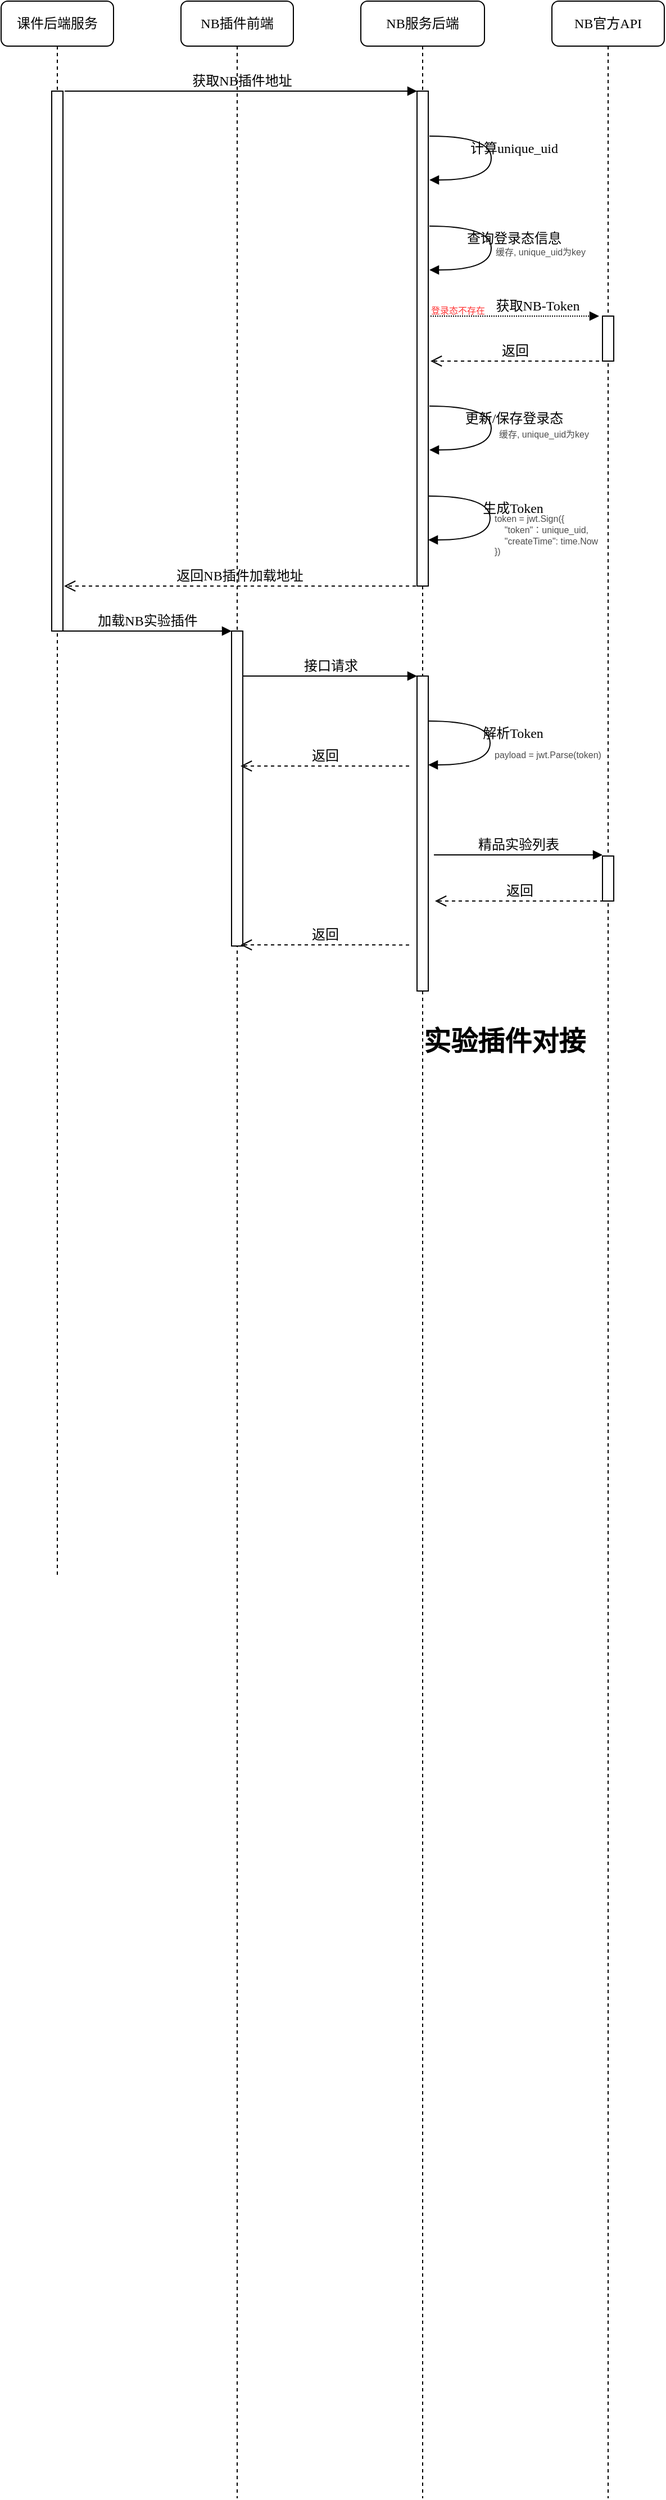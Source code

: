 <mxfile version="24.7.7">
  <diagram name="第 1 页" id="R11ki24l0IiZ1_yi1Dwo">
    <mxGraphModel dx="500" dy="295" grid="1" gridSize="10" guides="1" tooltips="1" connect="1" arrows="1" fold="1" page="1" pageScale="1" pageWidth="827" pageHeight="1169" math="0" shadow="0">
      <root>
        <mxCell id="0" />
        <mxCell id="1" parent="0" />
        <mxCell id="tGxa9McU4CZV0gH0aVvl-40" value="课件后端服务" style="shape=umlLifeline;perimeter=lifelinePerimeter;whiteSpace=wrap;html=1;container=1;collapsible=0;recursiveResize=0;outlineConnect=0;rounded=1;shadow=0;comic=0;labelBackgroundColor=none;strokeWidth=1;fontFamily=Verdana;fontSize=12;align=center;" vertex="1" parent="1">
          <mxGeometry x="400" y="80" width="100" height="1400" as="geometry" />
        </mxCell>
        <mxCell id="tGxa9McU4CZV0gH0aVvl-41" value="" style="html=1;points=[];perimeter=orthogonalPerimeter;rounded=0;shadow=0;comic=0;labelBackgroundColor=none;strokeWidth=1;fontFamily=Verdana;fontSize=12;align=center;" vertex="1" parent="tGxa9McU4CZV0gH0aVvl-40">
          <mxGeometry x="45" y="80" width="10" height="480" as="geometry" />
        </mxCell>
        <mxCell id="tGxa9McU4CZV0gH0aVvl-43" value="NB插件前端" style="shape=umlLifeline;perimeter=lifelinePerimeter;whiteSpace=wrap;html=1;container=1;collapsible=0;recursiveResize=0;outlineConnect=0;rounded=1;shadow=0;comic=0;labelBackgroundColor=none;strokeWidth=1;fontFamily=Verdana;fontSize=12;align=center;" vertex="1" parent="1">
          <mxGeometry x="560" y="80" width="100" height="2220" as="geometry" />
        </mxCell>
        <mxCell id="tGxa9McU4CZV0gH0aVvl-122" value="" style="html=1;points=[];perimeter=orthogonalPerimeter;rounded=0;shadow=0;comic=0;labelBackgroundColor=none;strokeWidth=1;fontFamily=Verdana;fontSize=12;align=center;" vertex="1" parent="tGxa9McU4CZV0gH0aVvl-43">
          <mxGeometry x="45" y="560" width="10" height="280" as="geometry" />
        </mxCell>
        <mxCell id="tGxa9McU4CZV0gH0aVvl-52" value="NB服务后端" style="shape=umlLifeline;perimeter=lifelinePerimeter;whiteSpace=wrap;html=1;container=1;collapsible=0;recursiveResize=0;outlineConnect=0;rounded=1;shadow=0;comic=0;labelBackgroundColor=none;strokeWidth=1;fontFamily=Verdana;fontSize=12;align=center;" vertex="1" parent="1">
          <mxGeometry x="720" y="80" width="110" height="2220" as="geometry" />
        </mxCell>
        <mxCell id="tGxa9McU4CZV0gH0aVvl-53" value="" style="html=1;points=[];perimeter=orthogonalPerimeter;rounded=0;shadow=0;comic=0;labelBackgroundColor=none;strokeWidth=1;fontFamily=Verdana;fontSize=12;align=center;" vertex="1" parent="tGxa9McU4CZV0gH0aVvl-52">
          <mxGeometry x="50" y="80" width="10" height="440" as="geometry" />
        </mxCell>
        <mxCell id="tGxa9McU4CZV0gH0aVvl-54" value="" style="html=1;points=[];perimeter=orthogonalPerimeter;rounded=0;shadow=0;comic=0;labelBackgroundColor=none;strokeWidth=1;fontFamily=Verdana;fontSize=12;align=center;" vertex="1" parent="tGxa9McU4CZV0gH0aVvl-52">
          <mxGeometry x="50" y="600" width="10" height="280" as="geometry" />
        </mxCell>
        <mxCell id="tGxa9McU4CZV0gH0aVvl-117" value="登录态不存在" style="text;html=1;align=center;verticalAlign=middle;whiteSpace=wrap;rounded=0;fontSize=8;fontColor=#FF3333;" vertex="1" parent="tGxa9McU4CZV0gH0aVvl-52">
          <mxGeometry x="60" y="270" width="53" height="10" as="geometry" />
        </mxCell>
        <mxCell id="tGxa9McU4CZV0gH0aVvl-58" value="NB官方API" style="shape=umlLifeline;perimeter=lifelinePerimeter;whiteSpace=wrap;html=1;container=1;collapsible=0;recursiveResize=0;outlineConnect=0;rounded=1;shadow=0;comic=0;labelBackgroundColor=none;strokeWidth=1;fontFamily=Verdana;fontSize=12;align=center;" vertex="1" parent="1">
          <mxGeometry x="890" y="80" width="100" height="2220" as="geometry" />
        </mxCell>
        <mxCell id="tGxa9McU4CZV0gH0aVvl-59" value="" style="html=1;points=[];perimeter=orthogonalPerimeter;rounded=0;shadow=0;comic=0;labelBackgroundColor=none;strokeWidth=1;fontFamily=Verdana;fontSize=12;align=center;" vertex="1" parent="tGxa9McU4CZV0gH0aVvl-58">
          <mxGeometry x="45" y="280" width="10" height="40" as="geometry" />
        </mxCell>
        <mxCell id="tGxa9McU4CZV0gH0aVvl-61" value="精品实验列表" style="html=1;verticalAlign=bottom;endArrow=block;entryX=0;entryY=0;labelBackgroundColor=none;fontFamily=Verdana;fontSize=12;edgeStyle=elbowEdgeStyle;elbow=vertical;" edge="1" parent="tGxa9McU4CZV0gH0aVvl-58">
          <mxGeometry relative="1" as="geometry">
            <mxPoint x="-105" y="759" as="sourcePoint" />
            <mxPoint x="45" y="759" as="targetPoint" />
          </mxGeometry>
        </mxCell>
        <mxCell id="tGxa9McU4CZV0gH0aVvl-62" value="返回" style="html=1;verticalAlign=bottom;endArrow=open;dashed=1;endSize=8;labelBackgroundColor=none;fontFamily=Verdana;fontSize=12;edgeStyle=elbowEdgeStyle;elbow=vertical;" edge="1" parent="tGxa9McU4CZV0gH0aVvl-58">
          <mxGeometry x="-0.003" relative="1" as="geometry">
            <mxPoint x="-104" y="800" as="targetPoint" />
            <Array as="points" />
            <mxPoint x="46" y="800" as="sourcePoint" />
            <mxPoint as="offset" />
          </mxGeometry>
        </mxCell>
        <mxCell id="tGxa9McU4CZV0gH0aVvl-63" value="" style="html=1;points=[];perimeter=orthogonalPerimeter;rounded=0;shadow=0;comic=0;labelBackgroundColor=none;strokeWidth=1;fontFamily=Verdana;fontSize=12;align=center;" vertex="1" parent="tGxa9McU4CZV0gH0aVvl-58">
          <mxGeometry x="45" y="760" width="10" height="40" as="geometry" />
        </mxCell>
        <mxCell id="tGxa9McU4CZV0gH0aVvl-120" value="缓存, unique_uid为key" style="text;html=1;align=center;verticalAlign=middle;whiteSpace=wrap;rounded=0;fontSize=8;fontColor=#4D4D4D;" vertex="1" parent="tGxa9McU4CZV0gH0aVvl-58">
          <mxGeometry x="-50" y="380" width="86" height="10" as="geometry" />
        </mxCell>
        <mxCell id="tGxa9McU4CZV0gH0aVvl-67" value="计算unique_uid" style="html=1;verticalAlign=bottom;endArrow=block;labelBackgroundColor=none;fontFamily=Verdana;fontSize=12;elbow=vertical;edgeStyle=orthogonalEdgeStyle;curved=1;exitX=1.038;exitY=0.345;exitPerimeter=0;entryX=1.027;entryY=0.831;entryDx=0;entryDy=0;entryPerimeter=0;" edge="1" parent="1">
          <mxGeometry x="0.007" y="20" relative="1" as="geometry">
            <mxPoint x="781" y="200" as="sourcePoint" />
            <mxPoint x="781" y="239" as="targetPoint" />
            <Array as="points">
              <mxPoint x="836" y="200" />
              <mxPoint x="836" y="239" />
            </Array>
            <mxPoint as="offset" />
          </mxGeometry>
        </mxCell>
        <mxCell id="tGxa9McU4CZV0gH0aVvl-68" value="获取NB-Token" style="html=1;verticalAlign=bottom;endArrow=block;labelBackgroundColor=none;fontFamily=Verdana;fontSize=12;edgeStyle=elbowEdgeStyle;elbow=vertical;dashed=1;dashPattern=1 1;" edge="1" parent="1">
          <mxGeometry x="0.267" relative="1" as="geometry">
            <mxPoint x="782" y="360" as="sourcePoint" />
            <Array as="points">
              <mxPoint x="837" y="360" />
              <mxPoint x="847" y="420" />
              <mxPoint x="887" y="430" />
              <mxPoint x="867" y="390" />
              <mxPoint x="787" y="280" />
            </Array>
            <mxPoint x="932" y="360" as="targetPoint" />
            <mxPoint as="offset" />
          </mxGeometry>
        </mxCell>
        <mxCell id="tGxa9McU4CZV0gH0aVvl-69" value="返回" style="html=1;verticalAlign=bottom;endArrow=open;dashed=1;endSize=8;labelBackgroundColor=none;fontFamily=Verdana;fontSize=12;edgeStyle=elbowEdgeStyle;elbow=vertical;" edge="1" parent="1">
          <mxGeometry x="0.003" relative="1" as="geometry">
            <mxPoint x="782" y="400.0" as="targetPoint" />
            <Array as="points" />
            <mxPoint x="932" y="400.0" as="sourcePoint" />
            <mxPoint as="offset" />
          </mxGeometry>
        </mxCell>
        <mxCell id="tGxa9McU4CZV0gH0aVvl-70" value="更新/保存登录态" style="html=1;verticalAlign=bottom;endArrow=block;labelBackgroundColor=none;fontFamily=Verdana;fontSize=12;elbow=vertical;edgeStyle=orthogonalEdgeStyle;curved=1;exitX=1.038;exitY=0.345;exitPerimeter=0;entryX=1.027;entryY=0.831;entryDx=0;entryDy=0;entryPerimeter=0;" edge="1" parent="1">
          <mxGeometry x="0.007" y="20" relative="1" as="geometry">
            <mxPoint x="781" y="440" as="sourcePoint" />
            <mxPoint x="781" y="479" as="targetPoint" />
            <Array as="points">
              <mxPoint x="836" y="440" />
              <mxPoint x="836" y="479" />
            </Array>
            <mxPoint as="offset" />
          </mxGeometry>
        </mxCell>
        <mxCell id="tGxa9McU4CZV0gH0aVvl-71" value="返回NB插件加载地址" style="html=1;verticalAlign=bottom;endArrow=open;dashed=1;endSize=8;labelBackgroundColor=none;fontFamily=Verdana;fontSize=12;edgeStyle=elbowEdgeStyle;elbow=vertical;" edge="1" parent="1">
          <mxGeometry x="0.003" relative="1" as="geometry">
            <mxPoint x="456" y="600" as="targetPoint" />
            <Array as="points" />
            <mxPoint x="769" y="600" as="sourcePoint" />
            <mxPoint as="offset" />
          </mxGeometry>
        </mxCell>
        <mxCell id="tGxa9McU4CZV0gH0aVvl-75" value="返回" style="html=1;verticalAlign=bottom;endArrow=open;dashed=1;endSize=8;labelBackgroundColor=none;fontFamily=Verdana;fontSize=12;edgeStyle=elbowEdgeStyle;elbow=vertical;" edge="1" parent="1">
          <mxGeometry x="-0.003" relative="1" as="geometry">
            <mxPoint x="613" y="760" as="targetPoint" />
            <Array as="points" />
            <mxPoint x="763" y="760" as="sourcePoint" />
            <mxPoint as="offset" />
          </mxGeometry>
        </mxCell>
        <mxCell id="tGxa9McU4CZV0gH0aVvl-76" value="接口请求" style="html=1;verticalAlign=bottom;endArrow=block;entryX=0;entryY=0;labelBackgroundColor=none;fontFamily=Verdana;fontSize=12;edgeStyle=elbowEdgeStyle;elbow=vertical;" edge="1" parent="1">
          <mxGeometry relative="1" as="geometry">
            <mxPoint x="615" y="680" as="sourcePoint" />
            <mxPoint x="770" y="680" as="targetPoint" />
          </mxGeometry>
        </mxCell>
        <mxCell id="tGxa9McU4CZV0gH0aVvl-77" value="返回" style="html=1;verticalAlign=bottom;endArrow=open;dashed=1;endSize=8;labelBackgroundColor=none;fontFamily=Verdana;fontSize=12;edgeStyle=elbowEdgeStyle;elbow=vertical;" edge="1" parent="1">
          <mxGeometry x="-0.003" relative="1" as="geometry">
            <mxPoint x="613" y="919.07" as="targetPoint" />
            <Array as="points" />
            <mxPoint x="763" y="919.07" as="sourcePoint" />
            <mxPoint as="offset" />
          </mxGeometry>
        </mxCell>
        <mxCell id="tGxa9McU4CZV0gH0aVvl-112" value="实验插件对接" style="text;html=1;align=center;verticalAlign=middle;whiteSpace=wrap;rounded=0;fontSize=24;fontStyle=1" vertex="1" parent="1">
          <mxGeometry x="771" y="990" width="154" height="30" as="geometry" />
        </mxCell>
        <mxCell id="tGxa9McU4CZV0gH0aVvl-44" value="获取NB插件地址" style="html=1;verticalAlign=bottom;endArrow=block;labelBackgroundColor=none;fontFamily=Verdana;fontSize=12;edgeStyle=elbowEdgeStyle;elbow=vertical;" edge="1" parent="1">
          <mxGeometry x="0.002" relative="1" as="geometry">
            <mxPoint x="456.5" y="160" as="sourcePoint" />
            <mxPoint x="770" y="160" as="targetPoint" />
            <mxPoint as="offset" />
          </mxGeometry>
        </mxCell>
        <mxCell id="tGxa9McU4CZV0gH0aVvl-116" value="查询登录态信息" style="html=1;verticalAlign=bottom;endArrow=block;labelBackgroundColor=none;fontFamily=Verdana;fontSize=12;elbow=vertical;edgeStyle=orthogonalEdgeStyle;curved=1;exitX=1.038;exitY=0.345;exitPerimeter=0;entryX=1.027;entryY=0.831;entryDx=0;entryDy=0;entryPerimeter=0;" edge="1" parent="1">
          <mxGeometry x="0.007" y="20" relative="1" as="geometry">
            <mxPoint x="781" y="280" as="sourcePoint" />
            <mxPoint x="781" y="319" as="targetPoint" />
            <Array as="points">
              <mxPoint x="836" y="280" />
              <mxPoint x="836" y="319" />
            </Array>
            <mxPoint as="offset" />
          </mxGeometry>
        </mxCell>
        <mxCell id="tGxa9McU4CZV0gH0aVvl-118" value="生成Token" style="html=1;verticalAlign=bottom;endArrow=block;labelBackgroundColor=none;fontFamily=Verdana;fontSize=12;elbow=vertical;edgeStyle=orthogonalEdgeStyle;curved=1;exitX=1.038;exitY=0.345;exitPerimeter=0;entryX=1.027;entryY=0.831;entryDx=0;entryDy=0;entryPerimeter=0;" edge="1" parent="1">
          <mxGeometry x="0.007" y="20" relative="1" as="geometry">
            <mxPoint x="780" y="520" as="sourcePoint" />
            <mxPoint x="780" y="559" as="targetPoint" />
            <Array as="points">
              <mxPoint x="835" y="520" />
              <mxPoint x="835" y="559" />
            </Array>
            <mxPoint as="offset" />
          </mxGeometry>
        </mxCell>
        <mxCell id="tGxa9McU4CZV0gH0aVvl-119" value="缓存, unique_uid为key" style="text;html=1;align=center;verticalAlign=middle;whiteSpace=wrap;rounded=0;fontSize=8;fontColor=#4D4D4D;" vertex="1" parent="1">
          <mxGeometry x="837" y="298" width="86" height="10" as="geometry" />
        </mxCell>
        <mxCell id="tGxa9McU4CZV0gH0aVvl-121" value="token = jwt.Sign({&lt;div&gt;&amp;nbsp; &amp;nbsp; &quot;token&quot;：unique_uid,&lt;/div&gt;&lt;div&gt;&amp;nbsp; &amp;nbsp; &quot;createTime&quot;: time.Now&lt;/div&gt;&lt;div&gt;})&lt;/div&gt;" style="text;html=1;align=left;verticalAlign=middle;whiteSpace=wrap;rounded=0;fontSize=8;fontColor=#4D4D4D;" vertex="1" parent="1">
          <mxGeometry x="837" y="540" width="103" height="30" as="geometry" />
        </mxCell>
        <mxCell id="tGxa9McU4CZV0gH0aVvl-123" value="加载NB实验插件" style="html=1;verticalAlign=bottom;endArrow=block;entryX=0;entryY=0;labelBackgroundColor=none;fontFamily=Verdana;fontSize=12;edgeStyle=elbowEdgeStyle;elbow=vertical;" edge="1" parent="1">
          <mxGeometry relative="1" as="geometry">
            <mxPoint x="455" y="640" as="sourcePoint" />
            <mxPoint x="605" y="640" as="targetPoint" />
          </mxGeometry>
        </mxCell>
        <mxCell id="tGxa9McU4CZV0gH0aVvl-124" value="解析Token" style="html=1;verticalAlign=bottom;endArrow=block;labelBackgroundColor=none;fontFamily=Verdana;fontSize=12;elbow=vertical;edgeStyle=orthogonalEdgeStyle;curved=1;exitX=1.038;exitY=0.345;exitPerimeter=0;entryX=1.027;entryY=0.831;entryDx=0;entryDy=0;entryPerimeter=0;" edge="1" parent="1">
          <mxGeometry x="0.007" y="20" relative="1" as="geometry">
            <mxPoint x="780" y="720" as="sourcePoint" />
            <mxPoint x="780" y="759" as="targetPoint" />
            <Array as="points">
              <mxPoint x="835" y="720" />
              <mxPoint x="835" y="759" />
            </Array>
            <mxPoint as="offset" />
          </mxGeometry>
        </mxCell>
        <mxCell id="tGxa9McU4CZV0gH0aVvl-125" value="payload = jwt.Parse(token&lt;span style=&quot;background-color: initial;&quot;&gt;)&lt;/span&gt;" style="text;html=1;align=left;verticalAlign=middle;whiteSpace=wrap;rounded=0;fontSize=8;fontColor=#4D4D4D;" vertex="1" parent="1">
          <mxGeometry x="837" y="740" width="103" height="20" as="geometry" />
        </mxCell>
      </root>
    </mxGraphModel>
  </diagram>
</mxfile>
